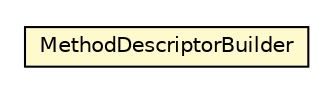 #!/usr/local/bin/dot
#
# Class diagram 
# Generated by UMLGraph version 5.1 (http://www.umlgraph.org/)
#

digraph G {
	edge [fontname="Helvetica",fontsize=10,labelfontname="Helvetica",labelfontsize=10];
	node [fontname="Helvetica",fontsize=10,shape=plaintext];
	nodesep=0.25;
	ranksep=0.5;
	// org.androidtransfuse.model.MethodDescriptorBuilder
	c18488 [label=<<table title="org.androidtransfuse.model.MethodDescriptorBuilder" border="0" cellborder="1" cellspacing="0" cellpadding="2" port="p" bgcolor="lemonChiffon" href="./MethodDescriptorBuilder.html">
		<tr><td><table border="0" cellspacing="0" cellpadding="1">
<tr><td align="center" balign="center"> MethodDescriptorBuilder </td></tr>
		</table></td></tr>
		</table>>, fontname="Helvetica", fontcolor="black", fontsize=10.0];
}

